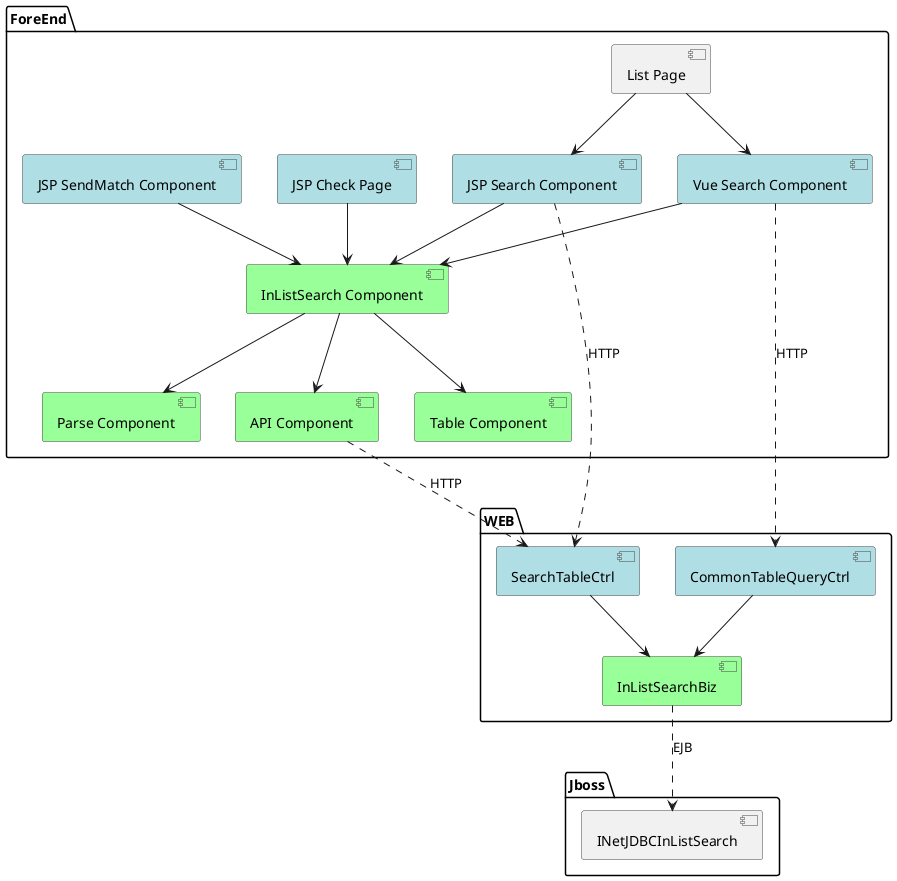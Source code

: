 @startuml
skinparam component {
    borderColor #464547
}
package "ForeEnd" {
  [List Page]
  [JSP Check Page] #afdfe4
  [JSP SendMatch Component] #afdfe4
  [JSP Search Component] #afdfe4
  [Vue Search Component]  #afdfe4
  [InListSearch Component]  #99FF99
  [Table Component] #99FF99
  [Parse Component] #99FF99
  [API Component] #99FF99
}

package "WEB" {
  [CommonTableQueryCtrl] #afdfe4
  [SearchTableCtrl] #afdfe4
  [InListSearchBiz] #99FF99
}

package "Jboss" {
  [INetJDBCInListSearch]
}
[JSP Check Page]-->[InListSearch Component]
[JSP SendMatch Component]-->[InListSearch Component]
[List Page]-->[JSP Search Component]
[List Page]-->[Vue Search Component]
[Vue Search Component]-->[InListSearch Component]
[JSP Search Component]-->[InListSearch Component]
[InListSearch Component]-->[Table Component]
[InListSearch Component]-->[Parse Component]
[InListSearch Component]-->[API Component]
[CommonTableQueryCtrl] --> [InListSearchBiz]
[SearchTableCtrl] --> [InListSearchBiz]
[InListSearchBiz]..>[INetJDBCInListSearch]:EJB
[Vue Search Component]..>[CommonTableQueryCtrl]:HTTP
[JSP Search Component]..>[SearchTableCtrl]:HTTP
[API Component]..>[SearchTableCtrl]:HTTP
@enduml
